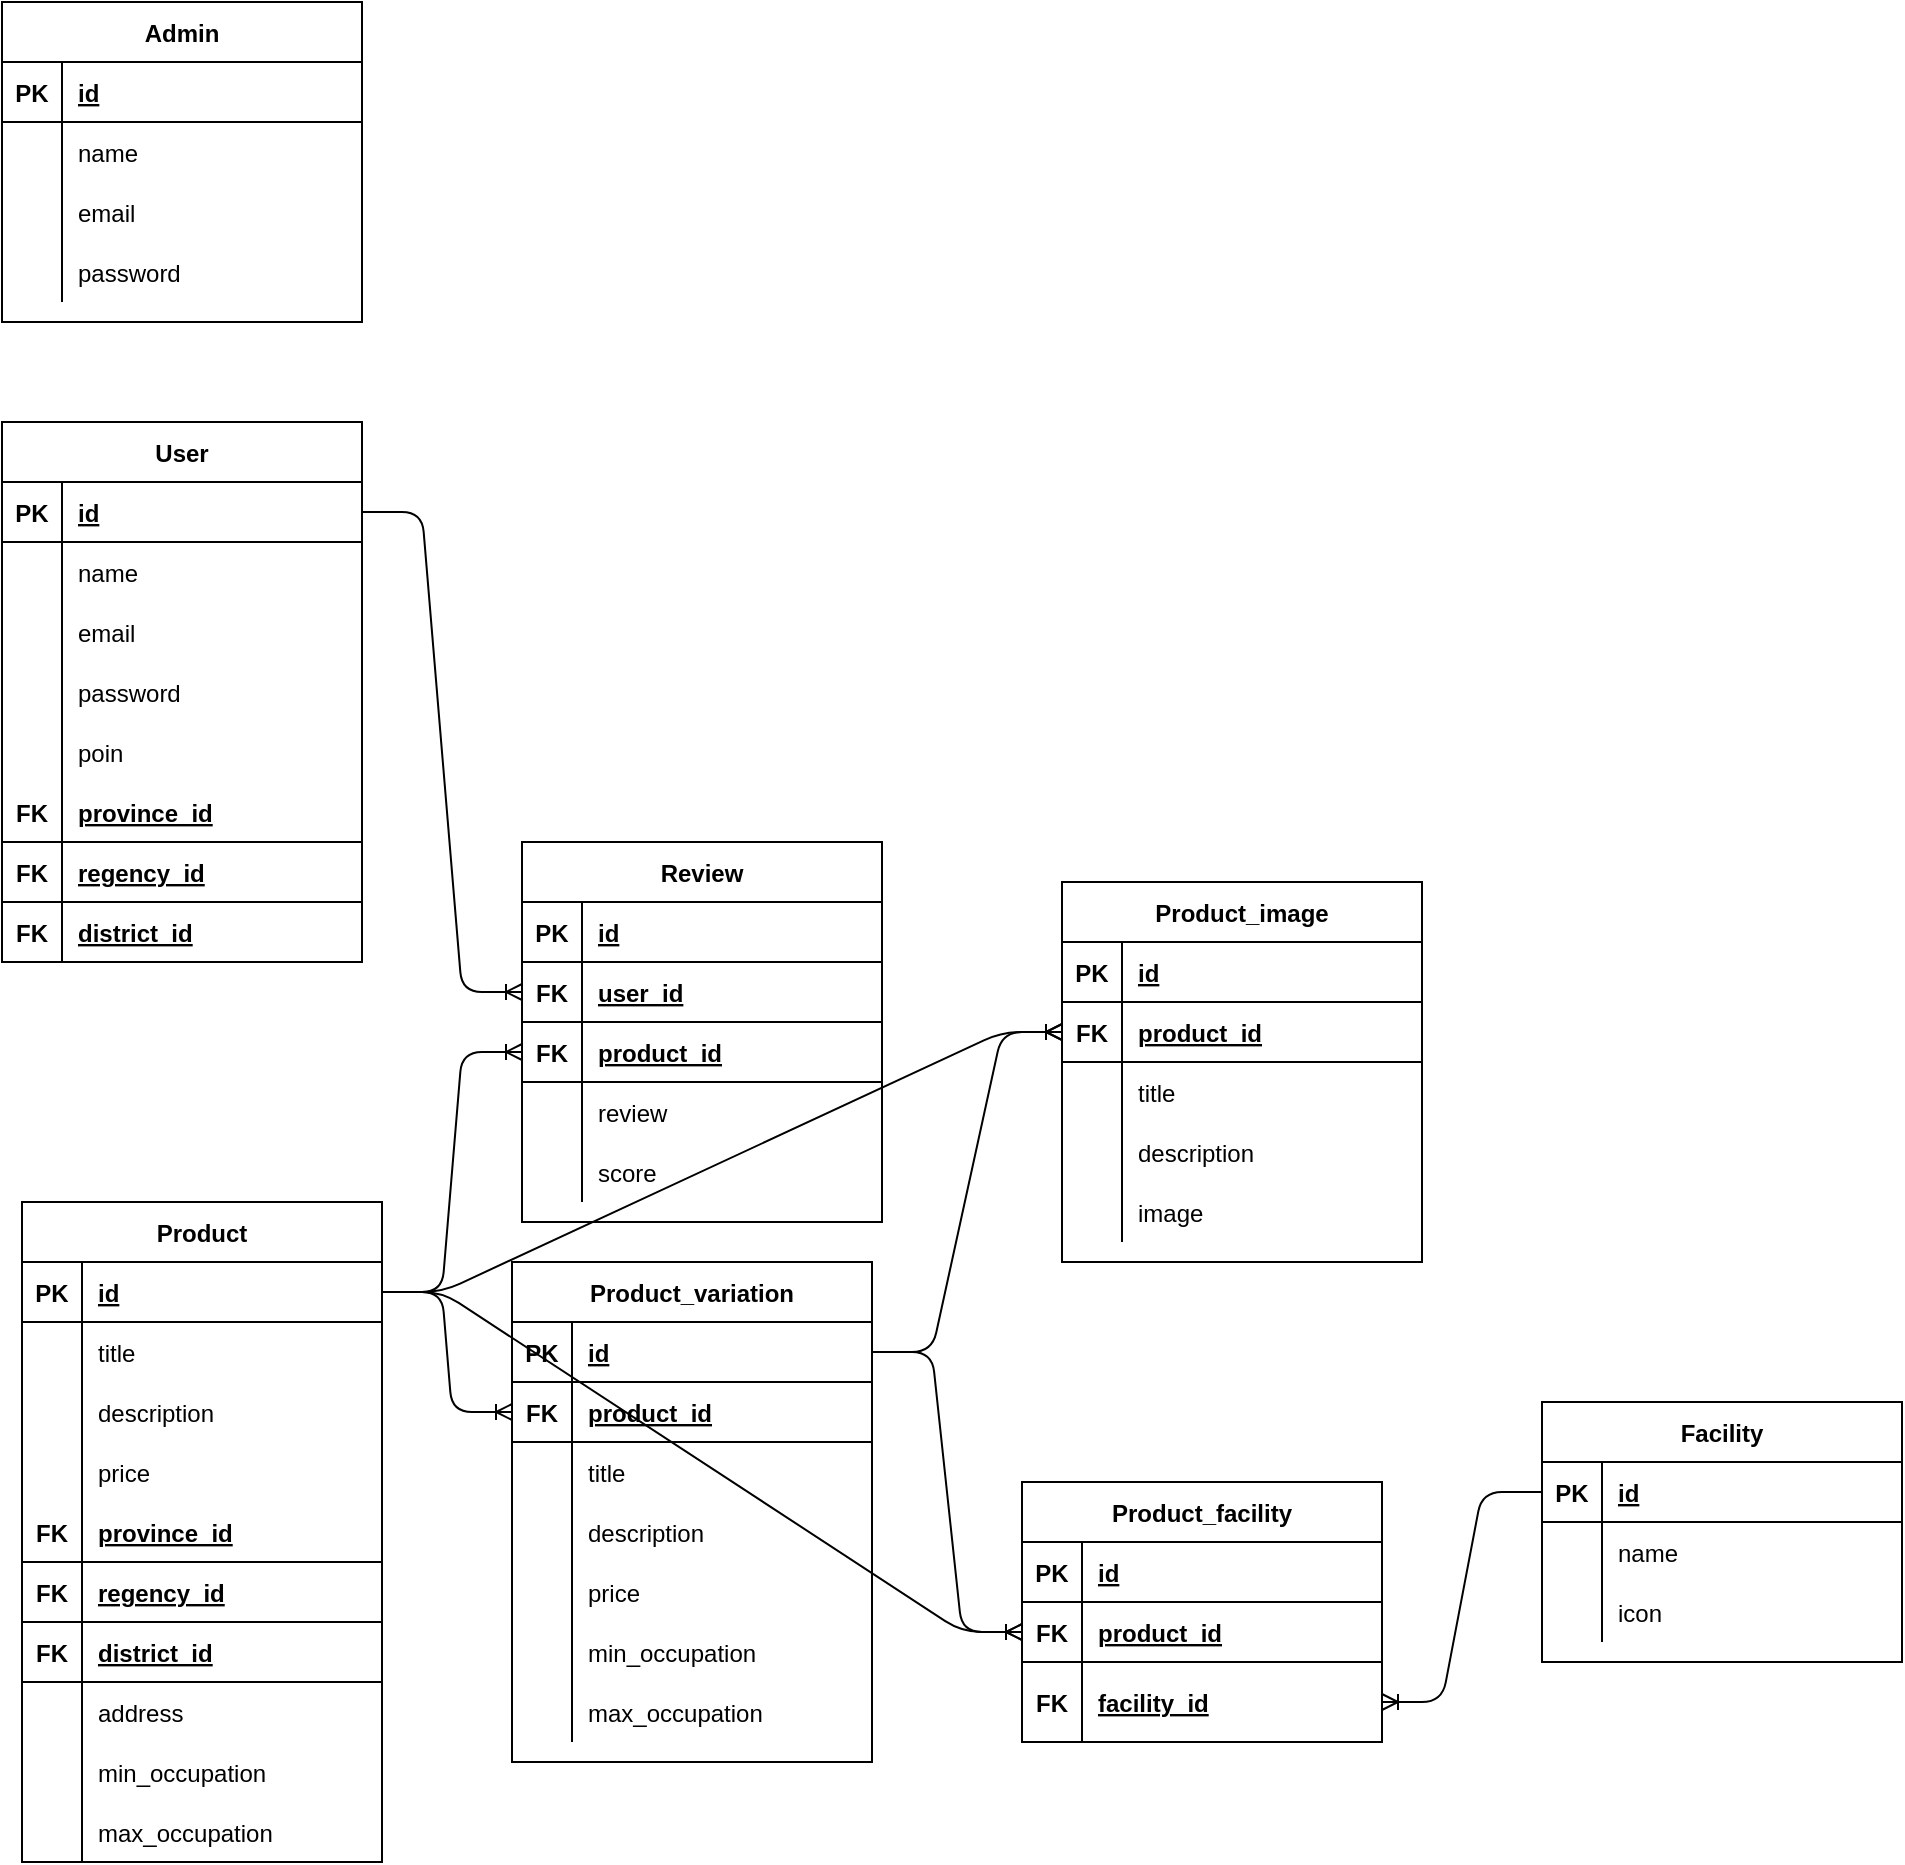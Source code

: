 <mxfile version="14.6.13" type="device"><diagram id="OCY1mcJ9CVgeOHty4g8x" name="Page-1"><mxGraphModel dx="599" dy="355" grid="1" gridSize="10" guides="1" tooltips="1" connect="1" arrows="1" fold="1" page="1" pageScale="1" pageWidth="850" pageHeight="1100" math="0" shadow="0"><root><mxCell id="0"/><mxCell id="1" parent="0"/><mxCell id="phzcmp7fq849Xf4aPCRq-1" value="User" style="shape=table;startSize=30;container=1;collapsible=1;childLayout=tableLayout;fixedRows=1;rowLines=0;fontStyle=1;align=center;resizeLast=1;" vertex="1" parent="1"><mxGeometry x="80" y="250" width="180" height="270" as="geometry"/></mxCell><mxCell id="phzcmp7fq849Xf4aPCRq-2" value="" style="shape=partialRectangle;collapsible=0;dropTarget=0;pointerEvents=0;fillColor=none;top=0;left=0;bottom=1;right=0;points=[[0,0.5],[1,0.5]];portConstraint=eastwest;" vertex="1" parent="phzcmp7fq849Xf4aPCRq-1"><mxGeometry y="30" width="180" height="30" as="geometry"/></mxCell><mxCell id="phzcmp7fq849Xf4aPCRq-3" value="PK" style="shape=partialRectangle;connectable=0;fillColor=none;top=0;left=0;bottom=0;right=0;fontStyle=1;overflow=hidden;" vertex="1" parent="phzcmp7fq849Xf4aPCRq-2"><mxGeometry width="30" height="30" as="geometry"/></mxCell><mxCell id="phzcmp7fq849Xf4aPCRq-4" value="id" style="shape=partialRectangle;connectable=0;fillColor=none;top=0;left=0;bottom=0;right=0;align=left;spacingLeft=6;fontStyle=5;overflow=hidden;" vertex="1" parent="phzcmp7fq849Xf4aPCRq-2"><mxGeometry x="30" width="150" height="30" as="geometry"/></mxCell><mxCell id="phzcmp7fq849Xf4aPCRq-5" value="" style="shape=partialRectangle;collapsible=0;dropTarget=0;pointerEvents=0;fillColor=none;top=0;left=0;bottom=0;right=0;points=[[0,0.5],[1,0.5]];portConstraint=eastwest;" vertex="1" parent="phzcmp7fq849Xf4aPCRq-1"><mxGeometry y="60" width="180" height="30" as="geometry"/></mxCell><mxCell id="phzcmp7fq849Xf4aPCRq-6" value="" style="shape=partialRectangle;connectable=0;fillColor=none;top=0;left=0;bottom=0;right=0;editable=1;overflow=hidden;" vertex="1" parent="phzcmp7fq849Xf4aPCRq-5"><mxGeometry width="30" height="30" as="geometry"/></mxCell><mxCell id="phzcmp7fq849Xf4aPCRq-7" value="name" style="shape=partialRectangle;connectable=0;fillColor=none;top=0;left=0;bottom=0;right=0;align=left;spacingLeft=6;overflow=hidden;" vertex="1" parent="phzcmp7fq849Xf4aPCRq-5"><mxGeometry x="30" width="150" height="30" as="geometry"/></mxCell><mxCell id="phzcmp7fq849Xf4aPCRq-8" value="" style="shape=partialRectangle;collapsible=0;dropTarget=0;pointerEvents=0;fillColor=none;top=0;left=0;bottom=0;right=0;points=[[0,0.5],[1,0.5]];portConstraint=eastwest;" vertex="1" parent="phzcmp7fq849Xf4aPCRq-1"><mxGeometry y="90" width="180" height="30" as="geometry"/></mxCell><mxCell id="phzcmp7fq849Xf4aPCRq-9" value="" style="shape=partialRectangle;connectable=0;fillColor=none;top=0;left=0;bottom=0;right=0;editable=1;overflow=hidden;" vertex="1" parent="phzcmp7fq849Xf4aPCRq-8"><mxGeometry width="30" height="30" as="geometry"/></mxCell><mxCell id="phzcmp7fq849Xf4aPCRq-10" value="email" style="shape=partialRectangle;connectable=0;fillColor=none;top=0;left=0;bottom=0;right=0;align=left;spacingLeft=6;overflow=hidden;" vertex="1" parent="phzcmp7fq849Xf4aPCRq-8"><mxGeometry x="30" width="150" height="30" as="geometry"/></mxCell><mxCell id="phzcmp7fq849Xf4aPCRq-11" value="" style="shape=partialRectangle;collapsible=0;dropTarget=0;pointerEvents=0;fillColor=none;top=0;left=0;bottom=0;right=0;points=[[0,0.5],[1,0.5]];portConstraint=eastwest;" vertex="1" parent="phzcmp7fq849Xf4aPCRq-1"><mxGeometry y="120" width="180" height="30" as="geometry"/></mxCell><mxCell id="phzcmp7fq849Xf4aPCRq-12" value="" style="shape=partialRectangle;connectable=0;fillColor=none;top=0;left=0;bottom=0;right=0;editable=1;overflow=hidden;" vertex="1" parent="phzcmp7fq849Xf4aPCRq-11"><mxGeometry width="30" height="30" as="geometry"/></mxCell><mxCell id="phzcmp7fq849Xf4aPCRq-13" value="password" style="shape=partialRectangle;connectable=0;fillColor=none;top=0;left=0;bottom=0;right=0;align=left;spacingLeft=6;overflow=hidden;" vertex="1" parent="phzcmp7fq849Xf4aPCRq-11"><mxGeometry x="30" width="150" height="30" as="geometry"/></mxCell><mxCell id="phzcmp7fq849Xf4aPCRq-14" value="" style="shape=partialRectangle;collapsible=0;dropTarget=0;pointerEvents=0;fillColor=none;top=0;left=0;bottom=0;right=0;points=[[0,0.5],[1,0.5]];portConstraint=eastwest;" vertex="1" parent="phzcmp7fq849Xf4aPCRq-1"><mxGeometry y="150" width="180" height="30" as="geometry"/></mxCell><mxCell id="phzcmp7fq849Xf4aPCRq-15" value="" style="shape=partialRectangle;connectable=0;fillColor=none;top=0;left=0;bottom=0;right=0;editable=1;overflow=hidden;" vertex="1" parent="phzcmp7fq849Xf4aPCRq-14"><mxGeometry width="30" height="30" as="geometry"/></mxCell><mxCell id="phzcmp7fq849Xf4aPCRq-16" value="poin" style="shape=partialRectangle;connectable=0;fillColor=none;top=0;left=0;bottom=0;right=0;align=left;spacingLeft=6;overflow=hidden;" vertex="1" parent="phzcmp7fq849Xf4aPCRq-14"><mxGeometry x="30" width="150" height="30" as="geometry"/></mxCell><mxCell id="phzcmp7fq849Xf4aPCRq-164" value="" style="shape=partialRectangle;collapsible=0;dropTarget=0;pointerEvents=0;fillColor=none;top=0;left=0;bottom=1;right=0;points=[[0,0.5],[1,0.5]];portConstraint=eastwest;perimeterSpacing=0;" vertex="1" parent="phzcmp7fq849Xf4aPCRq-1"><mxGeometry y="180" width="180" height="30" as="geometry"/></mxCell><mxCell id="phzcmp7fq849Xf4aPCRq-165" value="FK" style="shape=partialRectangle;connectable=0;fillColor=none;top=0;left=0;bottom=0;right=0;fontStyle=1;overflow=hidden;" vertex="1" parent="phzcmp7fq849Xf4aPCRq-164"><mxGeometry width="30" height="30" as="geometry"/></mxCell><mxCell id="phzcmp7fq849Xf4aPCRq-166" value="province_id" style="shape=partialRectangle;connectable=0;fillColor=none;top=0;left=0;bottom=0;right=0;align=left;spacingLeft=6;fontStyle=5;overflow=hidden;" vertex="1" parent="phzcmp7fq849Xf4aPCRq-164"><mxGeometry x="30" width="150" height="30" as="geometry"/></mxCell><mxCell id="phzcmp7fq849Xf4aPCRq-167" value="" style="shape=partialRectangle;collapsible=0;dropTarget=0;pointerEvents=0;fillColor=none;top=0;left=0;bottom=1;right=0;points=[[0,0.5],[1,0.5]];portConstraint=eastwest;" vertex="1" parent="phzcmp7fq849Xf4aPCRq-1"><mxGeometry y="210" width="180" height="30" as="geometry"/></mxCell><mxCell id="phzcmp7fq849Xf4aPCRq-168" value="FK" style="shape=partialRectangle;connectable=0;fillColor=none;top=0;left=0;bottom=0;right=0;fontStyle=1;overflow=hidden;" vertex="1" parent="phzcmp7fq849Xf4aPCRq-167"><mxGeometry width="30" height="30" as="geometry"/></mxCell><mxCell id="phzcmp7fq849Xf4aPCRq-169" value="regency_id" style="shape=partialRectangle;connectable=0;fillColor=none;top=0;left=0;bottom=0;right=0;align=left;spacingLeft=6;fontStyle=5;overflow=hidden;" vertex="1" parent="phzcmp7fq849Xf4aPCRq-167"><mxGeometry x="30" width="150" height="30" as="geometry"/></mxCell><mxCell id="phzcmp7fq849Xf4aPCRq-170" value="" style="shape=partialRectangle;collapsible=0;dropTarget=0;pointerEvents=0;fillColor=none;top=0;left=0;bottom=1;right=0;points=[[0,0.5],[1,0.5]];portConstraint=eastwest;" vertex="1" parent="phzcmp7fq849Xf4aPCRq-1"><mxGeometry y="240" width="180" height="30" as="geometry"/></mxCell><mxCell id="phzcmp7fq849Xf4aPCRq-171" value="FK" style="shape=partialRectangle;connectable=0;fillColor=none;top=0;left=0;bottom=0;right=0;fontStyle=1;overflow=hidden;" vertex="1" parent="phzcmp7fq849Xf4aPCRq-170"><mxGeometry width="30" height="30" as="geometry"/></mxCell><mxCell id="phzcmp7fq849Xf4aPCRq-172" value="district_id" style="shape=partialRectangle;connectable=0;fillColor=none;top=0;left=0;bottom=0;right=0;align=left;spacingLeft=6;fontStyle=5;overflow=hidden;" vertex="1" parent="phzcmp7fq849Xf4aPCRq-170"><mxGeometry x="30" width="150" height="30" as="geometry"/></mxCell><mxCell id="phzcmp7fq849Xf4aPCRq-17" value="Admin" style="shape=table;startSize=30;container=1;collapsible=1;childLayout=tableLayout;fixedRows=1;rowLines=0;fontStyle=1;align=center;resizeLast=1;" vertex="1" parent="1"><mxGeometry x="80" y="40" width="180" height="160" as="geometry"/></mxCell><mxCell id="phzcmp7fq849Xf4aPCRq-18" value="" style="shape=partialRectangle;collapsible=0;dropTarget=0;pointerEvents=0;fillColor=none;top=0;left=0;bottom=1;right=0;points=[[0,0.5],[1,0.5]];portConstraint=eastwest;" vertex="1" parent="phzcmp7fq849Xf4aPCRq-17"><mxGeometry y="30" width="180" height="30" as="geometry"/></mxCell><mxCell id="phzcmp7fq849Xf4aPCRq-19" value="PK" style="shape=partialRectangle;connectable=0;fillColor=none;top=0;left=0;bottom=0;right=0;fontStyle=1;overflow=hidden;" vertex="1" parent="phzcmp7fq849Xf4aPCRq-18"><mxGeometry width="30" height="30" as="geometry"/></mxCell><mxCell id="phzcmp7fq849Xf4aPCRq-20" value="id" style="shape=partialRectangle;connectable=0;fillColor=none;top=0;left=0;bottom=0;right=0;align=left;spacingLeft=6;fontStyle=5;overflow=hidden;" vertex="1" parent="phzcmp7fq849Xf4aPCRq-18"><mxGeometry x="30" width="150" height="30" as="geometry"/></mxCell><mxCell id="phzcmp7fq849Xf4aPCRq-21" value="" style="shape=partialRectangle;collapsible=0;dropTarget=0;pointerEvents=0;fillColor=none;top=0;left=0;bottom=0;right=0;points=[[0,0.5],[1,0.5]];portConstraint=eastwest;" vertex="1" parent="phzcmp7fq849Xf4aPCRq-17"><mxGeometry y="60" width="180" height="30" as="geometry"/></mxCell><mxCell id="phzcmp7fq849Xf4aPCRq-22" value="" style="shape=partialRectangle;connectable=0;fillColor=none;top=0;left=0;bottom=0;right=0;editable=1;overflow=hidden;" vertex="1" parent="phzcmp7fq849Xf4aPCRq-21"><mxGeometry width="30" height="30" as="geometry"/></mxCell><mxCell id="phzcmp7fq849Xf4aPCRq-23" value="name" style="shape=partialRectangle;connectable=0;fillColor=none;top=0;left=0;bottom=0;right=0;align=left;spacingLeft=6;overflow=hidden;" vertex="1" parent="phzcmp7fq849Xf4aPCRq-21"><mxGeometry x="30" width="150" height="30" as="geometry"/></mxCell><mxCell id="phzcmp7fq849Xf4aPCRq-24" value="" style="shape=partialRectangle;collapsible=0;dropTarget=0;pointerEvents=0;fillColor=none;top=0;left=0;bottom=0;right=0;points=[[0,0.5],[1,0.5]];portConstraint=eastwest;" vertex="1" parent="phzcmp7fq849Xf4aPCRq-17"><mxGeometry y="90" width="180" height="30" as="geometry"/></mxCell><mxCell id="phzcmp7fq849Xf4aPCRq-25" value="" style="shape=partialRectangle;connectable=0;fillColor=none;top=0;left=0;bottom=0;right=0;editable=1;overflow=hidden;" vertex="1" parent="phzcmp7fq849Xf4aPCRq-24"><mxGeometry width="30" height="30" as="geometry"/></mxCell><mxCell id="phzcmp7fq849Xf4aPCRq-26" value="email" style="shape=partialRectangle;connectable=0;fillColor=none;top=0;left=0;bottom=0;right=0;align=left;spacingLeft=6;overflow=hidden;" vertex="1" parent="phzcmp7fq849Xf4aPCRq-24"><mxGeometry x="30" width="150" height="30" as="geometry"/></mxCell><mxCell id="phzcmp7fq849Xf4aPCRq-27" value="" style="shape=partialRectangle;collapsible=0;dropTarget=0;pointerEvents=0;fillColor=none;top=0;left=0;bottom=0;right=0;points=[[0,0.5],[1,0.5]];portConstraint=eastwest;" vertex="1" parent="phzcmp7fq849Xf4aPCRq-17"><mxGeometry y="120" width="180" height="30" as="geometry"/></mxCell><mxCell id="phzcmp7fq849Xf4aPCRq-28" value="" style="shape=partialRectangle;connectable=0;fillColor=none;top=0;left=0;bottom=0;right=0;editable=1;overflow=hidden;" vertex="1" parent="phzcmp7fq849Xf4aPCRq-27"><mxGeometry width="30" height="30" as="geometry"/></mxCell><mxCell id="phzcmp7fq849Xf4aPCRq-29" value="password" style="shape=partialRectangle;connectable=0;fillColor=none;top=0;left=0;bottom=0;right=0;align=left;spacingLeft=6;overflow=hidden;" vertex="1" parent="phzcmp7fq849Xf4aPCRq-27"><mxGeometry x="30" width="150" height="30" as="geometry"/></mxCell><mxCell id="phzcmp7fq849Xf4aPCRq-33" value="Product" style="shape=table;startSize=30;container=1;collapsible=1;childLayout=tableLayout;fixedRows=1;rowLines=0;fontStyle=1;align=center;resizeLast=1;" vertex="1" parent="1"><mxGeometry x="90" y="640" width="180" height="330" as="geometry"/></mxCell><mxCell id="phzcmp7fq849Xf4aPCRq-34" value="" style="shape=partialRectangle;collapsible=0;dropTarget=0;pointerEvents=0;fillColor=none;top=0;left=0;bottom=1;right=0;points=[[0,0.5],[1,0.5]];portConstraint=eastwest;" vertex="1" parent="phzcmp7fq849Xf4aPCRq-33"><mxGeometry y="30" width="180" height="30" as="geometry"/></mxCell><mxCell id="phzcmp7fq849Xf4aPCRq-35" value="PK" style="shape=partialRectangle;connectable=0;fillColor=none;top=0;left=0;bottom=0;right=0;fontStyle=1;overflow=hidden;" vertex="1" parent="phzcmp7fq849Xf4aPCRq-34"><mxGeometry width="30" height="30" as="geometry"/></mxCell><mxCell id="phzcmp7fq849Xf4aPCRq-36" value="id" style="shape=partialRectangle;connectable=0;fillColor=none;top=0;left=0;bottom=0;right=0;align=left;spacingLeft=6;fontStyle=5;overflow=hidden;" vertex="1" parent="phzcmp7fq849Xf4aPCRq-34"><mxGeometry x="30" width="150" height="30" as="geometry"/></mxCell><mxCell id="phzcmp7fq849Xf4aPCRq-37" value="" style="shape=partialRectangle;collapsible=0;dropTarget=0;pointerEvents=0;fillColor=none;top=0;left=0;bottom=0;right=0;points=[[0,0.5],[1,0.5]];portConstraint=eastwest;" vertex="1" parent="phzcmp7fq849Xf4aPCRq-33"><mxGeometry y="60" width="180" height="30" as="geometry"/></mxCell><mxCell id="phzcmp7fq849Xf4aPCRq-38" value="" style="shape=partialRectangle;connectable=0;fillColor=none;top=0;left=0;bottom=0;right=0;editable=1;overflow=hidden;" vertex="1" parent="phzcmp7fq849Xf4aPCRq-37"><mxGeometry width="30" height="30" as="geometry"/></mxCell><mxCell id="phzcmp7fq849Xf4aPCRq-39" value="title" style="shape=partialRectangle;connectable=0;fillColor=none;top=0;left=0;bottom=0;right=0;align=left;spacingLeft=6;overflow=hidden;" vertex="1" parent="phzcmp7fq849Xf4aPCRq-37"><mxGeometry x="30" width="150" height="30" as="geometry"/></mxCell><mxCell id="phzcmp7fq849Xf4aPCRq-40" value="" style="shape=partialRectangle;collapsible=0;dropTarget=0;pointerEvents=0;fillColor=none;top=0;left=0;bottom=0;right=0;points=[[0,0.5],[1,0.5]];portConstraint=eastwest;" vertex="1" parent="phzcmp7fq849Xf4aPCRq-33"><mxGeometry y="90" width="180" height="30" as="geometry"/></mxCell><mxCell id="phzcmp7fq849Xf4aPCRq-41" value="" style="shape=partialRectangle;connectable=0;fillColor=none;top=0;left=0;bottom=0;right=0;editable=1;overflow=hidden;" vertex="1" parent="phzcmp7fq849Xf4aPCRq-40"><mxGeometry width="30" height="30" as="geometry"/></mxCell><mxCell id="phzcmp7fq849Xf4aPCRq-42" value="description" style="shape=partialRectangle;connectable=0;fillColor=none;top=0;left=0;bottom=0;right=0;align=left;spacingLeft=6;overflow=hidden;" vertex="1" parent="phzcmp7fq849Xf4aPCRq-40"><mxGeometry x="30" width="150" height="30" as="geometry"/></mxCell><mxCell id="phzcmp7fq849Xf4aPCRq-43" value="" style="shape=partialRectangle;collapsible=0;dropTarget=0;pointerEvents=0;fillColor=none;top=0;left=0;bottom=0;right=0;points=[[0,0.5],[1,0.5]];portConstraint=eastwest;" vertex="1" parent="phzcmp7fq849Xf4aPCRq-33"><mxGeometry y="120" width="180" height="30" as="geometry"/></mxCell><mxCell id="phzcmp7fq849Xf4aPCRq-44" value="" style="shape=partialRectangle;connectable=0;fillColor=none;top=0;left=0;bottom=0;right=0;editable=1;overflow=hidden;" vertex="1" parent="phzcmp7fq849Xf4aPCRq-43"><mxGeometry width="30" height="30" as="geometry"/></mxCell><mxCell id="phzcmp7fq849Xf4aPCRq-45" value="price" style="shape=partialRectangle;connectable=0;fillColor=none;top=0;left=0;bottom=0;right=0;align=left;spacingLeft=6;overflow=hidden;" vertex="1" parent="phzcmp7fq849Xf4aPCRq-43"><mxGeometry x="30" width="150" height="30" as="geometry"/></mxCell><mxCell id="phzcmp7fq849Xf4aPCRq-173" value="" style="shape=partialRectangle;collapsible=0;dropTarget=0;pointerEvents=0;fillColor=none;top=0;left=0;bottom=1;right=0;points=[[0,0.5],[1,0.5]];portConstraint=eastwest;perimeterSpacing=0;" vertex="1" parent="phzcmp7fq849Xf4aPCRq-33"><mxGeometry y="150" width="180" height="30" as="geometry"/></mxCell><mxCell id="phzcmp7fq849Xf4aPCRq-174" value="FK" style="shape=partialRectangle;connectable=0;fillColor=none;top=0;left=0;bottom=0;right=0;fontStyle=1;overflow=hidden;" vertex="1" parent="phzcmp7fq849Xf4aPCRq-173"><mxGeometry width="30" height="30" as="geometry"/></mxCell><mxCell id="phzcmp7fq849Xf4aPCRq-175" value="province_id" style="shape=partialRectangle;connectable=0;fillColor=none;top=0;left=0;bottom=0;right=0;align=left;spacingLeft=6;fontStyle=5;overflow=hidden;" vertex="1" parent="phzcmp7fq849Xf4aPCRq-173"><mxGeometry x="30" width="150" height="30" as="geometry"/></mxCell><mxCell id="phzcmp7fq849Xf4aPCRq-176" value="" style="shape=partialRectangle;collapsible=0;dropTarget=0;pointerEvents=0;fillColor=none;top=0;left=0;bottom=1;right=0;points=[[0,0.5],[1,0.5]];portConstraint=eastwest;" vertex="1" parent="phzcmp7fq849Xf4aPCRq-33"><mxGeometry y="180" width="180" height="30" as="geometry"/></mxCell><mxCell id="phzcmp7fq849Xf4aPCRq-177" value="FK" style="shape=partialRectangle;connectable=0;fillColor=none;top=0;left=0;bottom=0;right=0;fontStyle=1;overflow=hidden;" vertex="1" parent="phzcmp7fq849Xf4aPCRq-176"><mxGeometry width="30" height="30" as="geometry"/></mxCell><mxCell id="phzcmp7fq849Xf4aPCRq-178" value="regency_id" style="shape=partialRectangle;connectable=0;fillColor=none;top=0;left=0;bottom=0;right=0;align=left;spacingLeft=6;fontStyle=5;overflow=hidden;" vertex="1" parent="phzcmp7fq849Xf4aPCRq-176"><mxGeometry x="30" width="150" height="30" as="geometry"/></mxCell><mxCell id="phzcmp7fq849Xf4aPCRq-179" value="" style="shape=partialRectangle;collapsible=0;dropTarget=0;pointerEvents=0;fillColor=none;top=0;left=0;bottom=1;right=0;points=[[0,0.5],[1,0.5]];portConstraint=eastwest;" vertex="1" parent="phzcmp7fq849Xf4aPCRq-33"><mxGeometry y="210" width="180" height="30" as="geometry"/></mxCell><mxCell id="phzcmp7fq849Xf4aPCRq-180" value="FK" style="shape=partialRectangle;connectable=0;fillColor=none;top=0;left=0;bottom=0;right=0;fontStyle=1;overflow=hidden;" vertex="1" parent="phzcmp7fq849Xf4aPCRq-179"><mxGeometry width="30" height="30" as="geometry"/></mxCell><mxCell id="phzcmp7fq849Xf4aPCRq-181" value="district_id" style="shape=partialRectangle;connectable=0;fillColor=none;top=0;left=0;bottom=0;right=0;align=left;spacingLeft=6;fontStyle=5;overflow=hidden;" vertex="1" parent="phzcmp7fq849Xf4aPCRq-179"><mxGeometry x="30" width="150" height="30" as="geometry"/></mxCell><mxCell id="phzcmp7fq849Xf4aPCRq-182" value="" style="shape=partialRectangle;collapsible=0;dropTarget=0;pointerEvents=0;fillColor=none;top=0;left=0;bottom=0;right=0;points=[[0,0.5],[1,0.5]];portConstraint=eastwest;" vertex="1" parent="phzcmp7fq849Xf4aPCRq-33"><mxGeometry y="240" width="180" height="30" as="geometry"/></mxCell><mxCell id="phzcmp7fq849Xf4aPCRq-183" value="" style="shape=partialRectangle;connectable=0;fillColor=none;top=0;left=0;bottom=0;right=0;editable=1;overflow=hidden;" vertex="1" parent="phzcmp7fq849Xf4aPCRq-182"><mxGeometry width="30" height="30" as="geometry"/></mxCell><mxCell id="phzcmp7fq849Xf4aPCRq-184" value="address" style="shape=partialRectangle;connectable=0;fillColor=none;top=0;left=0;bottom=0;right=0;align=left;spacingLeft=6;overflow=hidden;" vertex="1" parent="phzcmp7fq849Xf4aPCRq-182"><mxGeometry x="30" width="150" height="30" as="geometry"/></mxCell><mxCell id="phzcmp7fq849Xf4aPCRq-185" value="" style="shape=partialRectangle;collapsible=0;dropTarget=0;pointerEvents=0;fillColor=none;top=0;left=0;bottom=0;right=0;points=[[0,0.5],[1,0.5]];portConstraint=eastwest;" vertex="1" parent="phzcmp7fq849Xf4aPCRq-33"><mxGeometry y="270" width="180" height="30" as="geometry"/></mxCell><mxCell id="phzcmp7fq849Xf4aPCRq-186" value="" style="shape=partialRectangle;connectable=0;fillColor=none;top=0;left=0;bottom=0;right=0;editable=1;overflow=hidden;" vertex="1" parent="phzcmp7fq849Xf4aPCRq-185"><mxGeometry width="30" height="30" as="geometry"/></mxCell><mxCell id="phzcmp7fq849Xf4aPCRq-187" value="min_occupation" style="shape=partialRectangle;connectable=0;fillColor=none;top=0;left=0;bottom=0;right=0;align=left;spacingLeft=6;overflow=hidden;" vertex="1" parent="phzcmp7fq849Xf4aPCRq-185"><mxGeometry x="30" width="150" height="30" as="geometry"/></mxCell><mxCell id="phzcmp7fq849Xf4aPCRq-188" value="" style="shape=partialRectangle;collapsible=0;dropTarget=0;pointerEvents=0;fillColor=none;top=0;left=0;bottom=0;right=0;points=[[0,0.5],[1,0.5]];portConstraint=eastwest;" vertex="1" parent="phzcmp7fq849Xf4aPCRq-33"><mxGeometry y="300" width="180" height="30" as="geometry"/></mxCell><mxCell id="phzcmp7fq849Xf4aPCRq-189" value="" style="shape=partialRectangle;connectable=0;fillColor=none;top=0;left=0;bottom=0;right=0;editable=1;overflow=hidden;" vertex="1" parent="phzcmp7fq849Xf4aPCRq-188"><mxGeometry width="30" height="30" as="geometry"/></mxCell><mxCell id="phzcmp7fq849Xf4aPCRq-190" value="max_occupation" style="shape=partialRectangle;connectable=0;fillColor=none;top=0;left=0;bottom=0;right=0;align=left;spacingLeft=6;overflow=hidden;" vertex="1" parent="phzcmp7fq849Xf4aPCRq-188"><mxGeometry x="30" width="150" height="30" as="geometry"/></mxCell><mxCell id="phzcmp7fq849Xf4aPCRq-49" value="Product_facility" style="shape=table;startSize=30;container=1;collapsible=1;childLayout=tableLayout;fixedRows=1;rowLines=0;fontStyle=1;align=center;resizeLast=1;" vertex="1" parent="1"><mxGeometry x="590" y="780" width="180" height="130" as="geometry"/></mxCell><mxCell id="phzcmp7fq849Xf4aPCRq-50" value="" style="shape=partialRectangle;collapsible=0;dropTarget=0;pointerEvents=0;fillColor=none;top=0;left=0;bottom=1;right=0;points=[[0,0.5],[1,0.5]];portConstraint=eastwest;" vertex="1" parent="phzcmp7fq849Xf4aPCRq-49"><mxGeometry y="30" width="180" height="30" as="geometry"/></mxCell><mxCell id="phzcmp7fq849Xf4aPCRq-51" value="PK" style="shape=partialRectangle;connectable=0;fillColor=none;top=0;left=0;bottom=0;right=0;fontStyle=1;overflow=hidden;" vertex="1" parent="phzcmp7fq849Xf4aPCRq-50"><mxGeometry width="30" height="30" as="geometry"/></mxCell><mxCell id="phzcmp7fq849Xf4aPCRq-52" value="id" style="shape=partialRectangle;connectable=0;fillColor=none;top=0;left=0;bottom=0;right=0;align=left;spacingLeft=6;fontStyle=5;overflow=hidden;" vertex="1" parent="phzcmp7fq849Xf4aPCRq-50"><mxGeometry x="30" width="150" height="30" as="geometry"/></mxCell><mxCell id="phzcmp7fq849Xf4aPCRq-65" value="" style="shape=partialRectangle;collapsible=0;dropTarget=0;pointerEvents=0;fillColor=none;top=0;left=0;bottom=1;right=0;points=[[0,0.5],[1,0.5]];portConstraint=eastwest;" vertex="1" parent="phzcmp7fq849Xf4aPCRq-49"><mxGeometry y="60" width="180" height="30" as="geometry"/></mxCell><mxCell id="phzcmp7fq849Xf4aPCRq-66" value="FK" style="shape=partialRectangle;connectable=0;fillColor=none;top=0;left=0;bottom=0;right=0;fontStyle=1;overflow=hidden;" vertex="1" parent="phzcmp7fq849Xf4aPCRq-65"><mxGeometry width="30" height="30" as="geometry"/></mxCell><mxCell id="phzcmp7fq849Xf4aPCRq-67" value="product_id" style="shape=partialRectangle;connectable=0;fillColor=none;top=0;left=0;bottom=0;right=0;align=left;spacingLeft=6;fontStyle=5;overflow=hidden;" vertex="1" parent="phzcmp7fq849Xf4aPCRq-65"><mxGeometry x="30" width="150" height="30" as="geometry"/></mxCell><mxCell id="phzcmp7fq849Xf4aPCRq-68" value="" style="shape=partialRectangle;collapsible=0;dropTarget=0;pointerEvents=0;fillColor=none;top=0;left=0;bottom=1;right=0;points=[[0,0.5],[1,0.5]];portConstraint=eastwest;" vertex="1" parent="phzcmp7fq849Xf4aPCRq-49"><mxGeometry y="90" width="180" height="40" as="geometry"/></mxCell><mxCell id="phzcmp7fq849Xf4aPCRq-69" value="FK" style="shape=partialRectangle;connectable=0;fillColor=none;top=0;left=0;bottom=0;right=0;fontStyle=1;overflow=hidden;" vertex="1" parent="phzcmp7fq849Xf4aPCRq-68"><mxGeometry width="30" height="40" as="geometry"/></mxCell><mxCell id="phzcmp7fq849Xf4aPCRq-70" value="facility_id" style="shape=partialRectangle;connectable=0;fillColor=none;top=0;left=0;bottom=0;right=0;align=left;spacingLeft=6;fontStyle=5;overflow=hidden;" vertex="1" parent="phzcmp7fq849Xf4aPCRq-68"><mxGeometry x="30" width="150" height="40" as="geometry"/></mxCell><mxCell id="phzcmp7fq849Xf4aPCRq-81" value="Facility" style="shape=table;startSize=30;container=1;collapsible=1;childLayout=tableLayout;fixedRows=1;rowLines=0;fontStyle=1;align=center;resizeLast=1;" vertex="1" parent="1"><mxGeometry x="850" y="740" width="180" height="130" as="geometry"/></mxCell><mxCell id="phzcmp7fq849Xf4aPCRq-82" value="" style="shape=partialRectangle;collapsible=0;dropTarget=0;pointerEvents=0;fillColor=none;top=0;left=0;bottom=1;right=0;points=[[0,0.5],[1,0.5]];portConstraint=eastwest;" vertex="1" parent="phzcmp7fq849Xf4aPCRq-81"><mxGeometry y="30" width="180" height="30" as="geometry"/></mxCell><mxCell id="phzcmp7fq849Xf4aPCRq-83" value="PK" style="shape=partialRectangle;connectable=0;fillColor=none;top=0;left=0;bottom=0;right=0;fontStyle=1;overflow=hidden;" vertex="1" parent="phzcmp7fq849Xf4aPCRq-82"><mxGeometry width="30" height="30" as="geometry"/></mxCell><mxCell id="phzcmp7fq849Xf4aPCRq-84" value="id" style="shape=partialRectangle;connectable=0;fillColor=none;top=0;left=0;bottom=0;right=0;align=left;spacingLeft=6;fontStyle=5;overflow=hidden;" vertex="1" parent="phzcmp7fq849Xf4aPCRq-82"><mxGeometry x="30" width="150" height="30" as="geometry"/></mxCell><mxCell id="phzcmp7fq849Xf4aPCRq-85" value="" style="shape=partialRectangle;collapsible=0;dropTarget=0;pointerEvents=0;fillColor=none;top=0;left=0;bottom=0;right=0;points=[[0,0.5],[1,0.5]];portConstraint=eastwest;" vertex="1" parent="phzcmp7fq849Xf4aPCRq-81"><mxGeometry y="60" width="180" height="30" as="geometry"/></mxCell><mxCell id="phzcmp7fq849Xf4aPCRq-86" value="" style="shape=partialRectangle;connectable=0;fillColor=none;top=0;left=0;bottom=0;right=0;editable=1;overflow=hidden;" vertex="1" parent="phzcmp7fq849Xf4aPCRq-85"><mxGeometry width="30" height="30" as="geometry"/></mxCell><mxCell id="phzcmp7fq849Xf4aPCRq-87" value="name" style="shape=partialRectangle;connectable=0;fillColor=none;top=0;left=0;bottom=0;right=0;align=left;spacingLeft=6;overflow=hidden;" vertex="1" parent="phzcmp7fq849Xf4aPCRq-85"><mxGeometry x="30" width="150" height="30" as="geometry"/></mxCell><mxCell id="phzcmp7fq849Xf4aPCRq-88" value="" style="shape=partialRectangle;collapsible=0;dropTarget=0;pointerEvents=0;fillColor=none;top=0;left=0;bottom=0;right=0;points=[[0,0.5],[1,0.5]];portConstraint=eastwest;" vertex="1" parent="phzcmp7fq849Xf4aPCRq-81"><mxGeometry y="90" width="180" height="30" as="geometry"/></mxCell><mxCell id="phzcmp7fq849Xf4aPCRq-89" value="" style="shape=partialRectangle;connectable=0;fillColor=none;top=0;left=0;bottom=0;right=0;editable=1;overflow=hidden;" vertex="1" parent="phzcmp7fq849Xf4aPCRq-88"><mxGeometry width="30" height="30" as="geometry"/></mxCell><mxCell id="phzcmp7fq849Xf4aPCRq-90" value="icon" style="shape=partialRectangle;connectable=0;fillColor=none;top=0;left=0;bottom=0;right=0;align=left;spacingLeft=6;overflow=hidden;" vertex="1" parent="phzcmp7fq849Xf4aPCRq-88"><mxGeometry x="30" width="150" height="30" as="geometry"/></mxCell><mxCell id="phzcmp7fq849Xf4aPCRq-98" style="edgeStyle=entityRelationEdgeStyle;orthogonalLoop=1;jettySize=auto;html=1;exitX=1;exitY=0.5;exitDx=0;exitDy=0;entryX=0;entryY=0.5;entryDx=0;entryDy=0;fontSize=12;endArrow=ERoneToMany;" edge="1" parent="1" source="phzcmp7fq849Xf4aPCRq-34" target="phzcmp7fq849Xf4aPCRq-65"><mxGeometry relative="1" as="geometry"/></mxCell><mxCell id="phzcmp7fq849Xf4aPCRq-99" style="edgeStyle=entityRelationEdgeStyle;orthogonalLoop=1;jettySize=auto;html=1;exitX=0;exitY=0.5;exitDx=0;exitDy=0;entryX=1;entryY=0.5;entryDx=0;entryDy=0;fontSize=12;endArrow=ERoneToMany;" edge="1" parent="1" source="phzcmp7fq849Xf4aPCRq-82" target="phzcmp7fq849Xf4aPCRq-68"><mxGeometry relative="1" as="geometry"/></mxCell><mxCell id="phzcmp7fq849Xf4aPCRq-100" value="Product_image" style="shape=table;startSize=30;container=1;collapsible=1;childLayout=tableLayout;fixedRows=1;rowLines=0;fontStyle=1;align=center;resizeLast=1;" vertex="1" parent="1"><mxGeometry x="610" y="480" width="180" height="190" as="geometry"/></mxCell><mxCell id="phzcmp7fq849Xf4aPCRq-101" value="" style="shape=partialRectangle;collapsible=0;dropTarget=0;pointerEvents=0;fillColor=none;top=0;left=0;bottom=1;right=0;points=[[0,0.5],[1,0.5]];portConstraint=eastwest;" vertex="1" parent="phzcmp7fq849Xf4aPCRq-100"><mxGeometry y="30" width="180" height="30" as="geometry"/></mxCell><mxCell id="phzcmp7fq849Xf4aPCRq-102" value="PK" style="shape=partialRectangle;connectable=0;fillColor=none;top=0;left=0;bottom=0;right=0;fontStyle=1;overflow=hidden;" vertex="1" parent="phzcmp7fq849Xf4aPCRq-101"><mxGeometry width="30" height="30" as="geometry"/></mxCell><mxCell id="phzcmp7fq849Xf4aPCRq-103" value="id" style="shape=partialRectangle;connectable=0;fillColor=none;top=0;left=0;bottom=0;right=0;align=left;spacingLeft=6;fontStyle=5;overflow=hidden;" vertex="1" parent="phzcmp7fq849Xf4aPCRq-101"><mxGeometry x="30" width="150" height="30" as="geometry"/></mxCell><mxCell id="phzcmp7fq849Xf4aPCRq-116" value="" style="shape=partialRectangle;collapsible=0;dropTarget=0;pointerEvents=0;fillColor=none;top=0;left=0;bottom=1;right=0;points=[[0,0.5],[1,0.5]];portConstraint=eastwest;" vertex="1" parent="phzcmp7fq849Xf4aPCRq-100"><mxGeometry y="60" width="180" height="30" as="geometry"/></mxCell><mxCell id="phzcmp7fq849Xf4aPCRq-117" value="FK" style="shape=partialRectangle;connectable=0;fillColor=none;top=0;left=0;bottom=0;right=0;fontStyle=1;overflow=hidden;" vertex="1" parent="phzcmp7fq849Xf4aPCRq-116"><mxGeometry width="30" height="30" as="geometry"/></mxCell><mxCell id="phzcmp7fq849Xf4aPCRq-118" value="product_id" style="shape=partialRectangle;connectable=0;fillColor=none;top=0;left=0;bottom=0;right=0;align=left;spacingLeft=6;fontStyle=5;overflow=hidden;" vertex="1" parent="phzcmp7fq849Xf4aPCRq-116"><mxGeometry x="30" width="150" height="30" as="geometry"/></mxCell><mxCell id="phzcmp7fq849Xf4aPCRq-104" value="" style="shape=partialRectangle;collapsible=0;dropTarget=0;pointerEvents=0;fillColor=none;top=0;left=0;bottom=0;right=0;points=[[0,0.5],[1,0.5]];portConstraint=eastwest;" vertex="1" parent="phzcmp7fq849Xf4aPCRq-100"><mxGeometry y="90" width="180" height="30" as="geometry"/></mxCell><mxCell id="phzcmp7fq849Xf4aPCRq-105" value="" style="shape=partialRectangle;connectable=0;fillColor=none;top=0;left=0;bottom=0;right=0;editable=1;overflow=hidden;" vertex="1" parent="phzcmp7fq849Xf4aPCRq-104"><mxGeometry width="30" height="30" as="geometry"/></mxCell><mxCell id="phzcmp7fq849Xf4aPCRq-106" value="title" style="shape=partialRectangle;connectable=0;fillColor=none;top=0;left=0;bottom=0;right=0;align=left;spacingLeft=6;overflow=hidden;" vertex="1" parent="phzcmp7fq849Xf4aPCRq-104"><mxGeometry x="30" width="150" height="30" as="geometry"/></mxCell><mxCell id="phzcmp7fq849Xf4aPCRq-107" value="" style="shape=partialRectangle;collapsible=0;dropTarget=0;pointerEvents=0;fillColor=none;top=0;left=0;bottom=0;right=0;points=[[0,0.5],[1,0.5]];portConstraint=eastwest;" vertex="1" parent="phzcmp7fq849Xf4aPCRq-100"><mxGeometry y="120" width="180" height="30" as="geometry"/></mxCell><mxCell id="phzcmp7fq849Xf4aPCRq-108" value="" style="shape=partialRectangle;connectable=0;fillColor=none;top=0;left=0;bottom=0;right=0;editable=1;overflow=hidden;" vertex="1" parent="phzcmp7fq849Xf4aPCRq-107"><mxGeometry width="30" height="30" as="geometry"/></mxCell><mxCell id="phzcmp7fq849Xf4aPCRq-109" value="description" style="shape=partialRectangle;connectable=0;fillColor=none;top=0;left=0;bottom=0;right=0;align=left;spacingLeft=6;overflow=hidden;" vertex="1" parent="phzcmp7fq849Xf4aPCRq-107"><mxGeometry x="30" width="150" height="30" as="geometry"/></mxCell><mxCell id="phzcmp7fq849Xf4aPCRq-110" value="" style="shape=partialRectangle;collapsible=0;dropTarget=0;pointerEvents=0;fillColor=none;top=0;left=0;bottom=0;right=0;points=[[0,0.5],[1,0.5]];portConstraint=eastwest;" vertex="1" parent="phzcmp7fq849Xf4aPCRq-100"><mxGeometry y="150" width="180" height="30" as="geometry"/></mxCell><mxCell id="phzcmp7fq849Xf4aPCRq-111" value="" style="shape=partialRectangle;connectable=0;fillColor=none;top=0;left=0;bottom=0;right=0;editable=1;overflow=hidden;" vertex="1" parent="phzcmp7fq849Xf4aPCRq-110"><mxGeometry width="30" height="30" as="geometry"/></mxCell><mxCell id="phzcmp7fq849Xf4aPCRq-112" value="image" style="shape=partialRectangle;connectable=0;fillColor=none;top=0;left=0;bottom=0;right=0;align=left;spacingLeft=6;overflow=hidden;" vertex="1" parent="phzcmp7fq849Xf4aPCRq-110"><mxGeometry x="30" width="150" height="30" as="geometry"/></mxCell><mxCell id="phzcmp7fq849Xf4aPCRq-119" style="edgeStyle=entityRelationEdgeStyle;orthogonalLoop=1;jettySize=auto;html=1;exitX=1;exitY=0.5;exitDx=0;exitDy=0;entryX=0;entryY=0.5;entryDx=0;entryDy=0;fontSize=12;endArrow=ERoneToMany;" edge="1" parent="1" source="phzcmp7fq849Xf4aPCRq-34" target="phzcmp7fq849Xf4aPCRq-116"><mxGeometry relative="1" as="geometry"/></mxCell><mxCell id="phzcmp7fq849Xf4aPCRq-121" value="Product_variation" style="shape=table;startSize=30;container=1;collapsible=1;childLayout=tableLayout;fixedRows=1;rowLines=0;fontStyle=1;align=center;resizeLast=1;" vertex="1" parent="1"><mxGeometry x="335" y="670" width="180" height="250" as="geometry"/></mxCell><mxCell id="phzcmp7fq849Xf4aPCRq-122" value="" style="shape=partialRectangle;collapsible=0;dropTarget=0;pointerEvents=0;fillColor=none;top=0;left=0;bottom=1;right=0;points=[[0,0.5],[1,0.5]];portConstraint=eastwest;" vertex="1" parent="phzcmp7fq849Xf4aPCRq-121"><mxGeometry y="30" width="180" height="30" as="geometry"/></mxCell><mxCell id="phzcmp7fq849Xf4aPCRq-123" value="PK" style="shape=partialRectangle;connectable=0;fillColor=none;top=0;left=0;bottom=0;right=0;fontStyle=1;overflow=hidden;" vertex="1" parent="phzcmp7fq849Xf4aPCRq-122"><mxGeometry width="30" height="30" as="geometry"/></mxCell><mxCell id="phzcmp7fq849Xf4aPCRq-124" value="id" style="shape=partialRectangle;connectable=0;fillColor=none;top=0;left=0;bottom=0;right=0;align=left;spacingLeft=6;fontStyle=5;overflow=hidden;" vertex="1" parent="phzcmp7fq849Xf4aPCRq-122"><mxGeometry x="30" width="150" height="30" as="geometry"/></mxCell><mxCell id="phzcmp7fq849Xf4aPCRq-134" value="" style="shape=partialRectangle;collapsible=0;dropTarget=0;pointerEvents=0;fillColor=none;top=0;left=0;bottom=1;right=0;points=[[0,0.5],[1,0.5]];portConstraint=eastwest;" vertex="1" parent="phzcmp7fq849Xf4aPCRq-121"><mxGeometry y="60" width="180" height="30" as="geometry"/></mxCell><mxCell id="phzcmp7fq849Xf4aPCRq-135" value="FK" style="shape=partialRectangle;connectable=0;fillColor=none;top=0;left=0;bottom=0;right=0;fontStyle=1;overflow=hidden;" vertex="1" parent="phzcmp7fq849Xf4aPCRq-134"><mxGeometry width="30" height="30" as="geometry"/></mxCell><mxCell id="phzcmp7fq849Xf4aPCRq-136" value="product_id" style="shape=partialRectangle;connectable=0;fillColor=none;top=0;left=0;bottom=0;right=0;align=left;spacingLeft=6;fontStyle=5;overflow=hidden;" vertex="1" parent="phzcmp7fq849Xf4aPCRq-134"><mxGeometry x="30" width="150" height="30" as="geometry"/></mxCell><mxCell id="phzcmp7fq849Xf4aPCRq-125" value="" style="shape=partialRectangle;collapsible=0;dropTarget=0;pointerEvents=0;fillColor=none;top=0;left=0;bottom=0;right=0;points=[[0,0.5],[1,0.5]];portConstraint=eastwest;" vertex="1" parent="phzcmp7fq849Xf4aPCRq-121"><mxGeometry y="90" width="180" height="30" as="geometry"/></mxCell><mxCell id="phzcmp7fq849Xf4aPCRq-126" value="" style="shape=partialRectangle;connectable=0;fillColor=none;top=0;left=0;bottom=0;right=0;editable=1;overflow=hidden;" vertex="1" parent="phzcmp7fq849Xf4aPCRq-125"><mxGeometry width="30" height="30" as="geometry"/></mxCell><mxCell id="phzcmp7fq849Xf4aPCRq-127" value="title" style="shape=partialRectangle;connectable=0;fillColor=none;top=0;left=0;bottom=0;right=0;align=left;spacingLeft=6;overflow=hidden;" vertex="1" parent="phzcmp7fq849Xf4aPCRq-125"><mxGeometry x="30" width="150" height="30" as="geometry"/></mxCell><mxCell id="phzcmp7fq849Xf4aPCRq-128" value="" style="shape=partialRectangle;collapsible=0;dropTarget=0;pointerEvents=0;fillColor=none;top=0;left=0;bottom=0;right=0;points=[[0,0.5],[1,0.5]];portConstraint=eastwest;" vertex="1" parent="phzcmp7fq849Xf4aPCRq-121"><mxGeometry y="120" width="180" height="30" as="geometry"/></mxCell><mxCell id="phzcmp7fq849Xf4aPCRq-129" value="" style="shape=partialRectangle;connectable=0;fillColor=none;top=0;left=0;bottom=0;right=0;editable=1;overflow=hidden;" vertex="1" parent="phzcmp7fq849Xf4aPCRq-128"><mxGeometry width="30" height="30" as="geometry"/></mxCell><mxCell id="phzcmp7fq849Xf4aPCRq-130" value="description" style="shape=partialRectangle;connectable=0;fillColor=none;top=0;left=0;bottom=0;right=0;align=left;spacingLeft=6;overflow=hidden;" vertex="1" parent="phzcmp7fq849Xf4aPCRq-128"><mxGeometry x="30" width="150" height="30" as="geometry"/></mxCell><mxCell id="phzcmp7fq849Xf4aPCRq-131" value="" style="shape=partialRectangle;collapsible=0;dropTarget=0;pointerEvents=0;fillColor=none;top=0;left=0;bottom=0;right=0;points=[[0,0.5],[1,0.5]];portConstraint=eastwest;" vertex="1" parent="phzcmp7fq849Xf4aPCRq-121"><mxGeometry y="150" width="180" height="30" as="geometry"/></mxCell><mxCell id="phzcmp7fq849Xf4aPCRq-132" value="" style="shape=partialRectangle;connectable=0;fillColor=none;top=0;left=0;bottom=0;right=0;editable=1;overflow=hidden;" vertex="1" parent="phzcmp7fq849Xf4aPCRq-131"><mxGeometry width="30" height="30" as="geometry"/></mxCell><mxCell id="phzcmp7fq849Xf4aPCRq-133" value="price" style="shape=partialRectangle;connectable=0;fillColor=none;top=0;left=0;bottom=0;right=0;align=left;spacingLeft=6;overflow=hidden;" vertex="1" parent="phzcmp7fq849Xf4aPCRq-131"><mxGeometry x="30" width="150" height="30" as="geometry"/></mxCell><mxCell id="phzcmp7fq849Xf4aPCRq-191" value="" style="shape=partialRectangle;collapsible=0;dropTarget=0;pointerEvents=0;fillColor=none;top=0;left=0;bottom=0;right=0;points=[[0,0.5],[1,0.5]];portConstraint=eastwest;" vertex="1" parent="phzcmp7fq849Xf4aPCRq-121"><mxGeometry y="180" width="180" height="30" as="geometry"/></mxCell><mxCell id="phzcmp7fq849Xf4aPCRq-192" value="" style="shape=partialRectangle;connectable=0;fillColor=none;top=0;left=0;bottom=0;right=0;editable=1;overflow=hidden;" vertex="1" parent="phzcmp7fq849Xf4aPCRq-191"><mxGeometry width="30" height="30" as="geometry"/></mxCell><mxCell id="phzcmp7fq849Xf4aPCRq-193" value="min_occupation" style="shape=partialRectangle;connectable=0;fillColor=none;top=0;left=0;bottom=0;right=0;align=left;spacingLeft=6;overflow=hidden;" vertex="1" parent="phzcmp7fq849Xf4aPCRq-191"><mxGeometry x="30" width="150" height="30" as="geometry"/></mxCell><mxCell id="phzcmp7fq849Xf4aPCRq-194" value="" style="shape=partialRectangle;collapsible=0;dropTarget=0;pointerEvents=0;fillColor=none;top=0;left=0;bottom=0;right=0;points=[[0,0.5],[1,0.5]];portConstraint=eastwest;" vertex="1" parent="phzcmp7fq849Xf4aPCRq-121"><mxGeometry y="210" width="180" height="30" as="geometry"/></mxCell><mxCell id="phzcmp7fq849Xf4aPCRq-195" value="" style="shape=partialRectangle;connectable=0;fillColor=none;top=0;left=0;bottom=0;right=0;editable=1;overflow=hidden;" vertex="1" parent="phzcmp7fq849Xf4aPCRq-194"><mxGeometry width="30" height="30" as="geometry"/></mxCell><mxCell id="phzcmp7fq849Xf4aPCRq-196" value="max_occupation" style="shape=partialRectangle;connectable=0;fillColor=none;top=0;left=0;bottom=0;right=0;align=left;spacingLeft=6;overflow=hidden;" vertex="1" parent="phzcmp7fq849Xf4aPCRq-194"><mxGeometry x="30" width="150" height="30" as="geometry"/></mxCell><mxCell id="phzcmp7fq849Xf4aPCRq-137" style="edgeStyle=entityRelationEdgeStyle;orthogonalLoop=1;jettySize=auto;html=1;exitX=1;exitY=0.5;exitDx=0;exitDy=0;entryX=0;entryY=0.5;entryDx=0;entryDy=0;fontSize=12;endArrow=ERoneToMany;" edge="1" parent="1" source="phzcmp7fq849Xf4aPCRq-34" target="phzcmp7fq849Xf4aPCRq-134"><mxGeometry relative="1" as="geometry"/></mxCell><mxCell id="phzcmp7fq849Xf4aPCRq-138" style="edgeStyle=entityRelationEdgeStyle;orthogonalLoop=1;jettySize=auto;html=1;exitX=1;exitY=0.5;exitDx=0;exitDy=0;entryX=0;entryY=0.5;entryDx=0;entryDy=0;fontSize=12;endArrow=ERoneToMany;" edge="1" parent="1" source="phzcmp7fq849Xf4aPCRq-122" target="phzcmp7fq849Xf4aPCRq-116"><mxGeometry relative="1" as="geometry"/></mxCell><mxCell id="phzcmp7fq849Xf4aPCRq-139" style="edgeStyle=entityRelationEdgeStyle;orthogonalLoop=1;jettySize=auto;html=1;exitX=1;exitY=0.5;exitDx=0;exitDy=0;entryX=0;entryY=0.5;entryDx=0;entryDy=0;fontSize=12;endArrow=ERoneToMany;" edge="1" parent="1" source="phzcmp7fq849Xf4aPCRq-122" target="phzcmp7fq849Xf4aPCRq-65"><mxGeometry relative="1" as="geometry"/></mxCell><mxCell id="phzcmp7fq849Xf4aPCRq-140" value="Review" style="shape=table;startSize=30;container=1;collapsible=1;childLayout=tableLayout;fixedRows=1;rowLines=0;fontStyle=1;align=center;resizeLast=1;" vertex="1" parent="1"><mxGeometry x="340" y="460" width="180" height="190" as="geometry"/></mxCell><mxCell id="phzcmp7fq849Xf4aPCRq-141" value="" style="shape=partialRectangle;collapsible=0;dropTarget=0;pointerEvents=0;fillColor=none;top=0;left=0;bottom=1;right=0;points=[[0,0.5],[1,0.5]];portConstraint=eastwest;" vertex="1" parent="phzcmp7fq849Xf4aPCRq-140"><mxGeometry y="30" width="180" height="30" as="geometry"/></mxCell><mxCell id="phzcmp7fq849Xf4aPCRq-142" value="PK" style="shape=partialRectangle;connectable=0;fillColor=none;top=0;left=0;bottom=0;right=0;fontStyle=1;overflow=hidden;" vertex="1" parent="phzcmp7fq849Xf4aPCRq-141"><mxGeometry width="30" height="30" as="geometry"/></mxCell><mxCell id="phzcmp7fq849Xf4aPCRq-143" value="id" style="shape=partialRectangle;connectable=0;fillColor=none;top=0;left=0;bottom=0;right=0;align=left;spacingLeft=6;fontStyle=5;overflow=hidden;" vertex="1" parent="phzcmp7fq849Xf4aPCRq-141"><mxGeometry x="30" width="150" height="30" as="geometry"/></mxCell><mxCell id="phzcmp7fq849Xf4aPCRq-156" value="" style="shape=partialRectangle;collapsible=0;dropTarget=0;pointerEvents=0;fillColor=none;top=0;left=0;bottom=1;right=0;points=[[0,0.5],[1,0.5]];portConstraint=eastwest;" vertex="1" parent="phzcmp7fq849Xf4aPCRq-140"><mxGeometry y="60" width="180" height="30" as="geometry"/></mxCell><mxCell id="phzcmp7fq849Xf4aPCRq-157" value="FK" style="shape=partialRectangle;connectable=0;fillColor=none;top=0;left=0;bottom=0;right=0;fontStyle=1;overflow=hidden;" vertex="1" parent="phzcmp7fq849Xf4aPCRq-156"><mxGeometry width="30" height="30" as="geometry"/></mxCell><mxCell id="phzcmp7fq849Xf4aPCRq-158" value="user_id" style="shape=partialRectangle;connectable=0;fillColor=none;top=0;left=0;bottom=0;right=0;align=left;spacingLeft=6;fontStyle=5;overflow=hidden;" vertex="1" parent="phzcmp7fq849Xf4aPCRq-156"><mxGeometry x="30" width="150" height="30" as="geometry"/></mxCell><mxCell id="phzcmp7fq849Xf4aPCRq-153" value="" style="shape=partialRectangle;collapsible=0;dropTarget=0;pointerEvents=0;fillColor=none;top=0;left=0;bottom=1;right=0;points=[[0,0.5],[1,0.5]];portConstraint=eastwest;" vertex="1" parent="phzcmp7fq849Xf4aPCRq-140"><mxGeometry y="90" width="180" height="30" as="geometry"/></mxCell><mxCell id="phzcmp7fq849Xf4aPCRq-154" value="FK" style="shape=partialRectangle;connectable=0;fillColor=none;top=0;left=0;bottom=0;right=0;fontStyle=1;overflow=hidden;" vertex="1" parent="phzcmp7fq849Xf4aPCRq-153"><mxGeometry width="30" height="30" as="geometry"/></mxCell><mxCell id="phzcmp7fq849Xf4aPCRq-155" value="product_id" style="shape=partialRectangle;connectable=0;fillColor=none;top=0;left=0;bottom=0;right=0;align=left;spacingLeft=6;fontStyle=5;overflow=hidden;" vertex="1" parent="phzcmp7fq849Xf4aPCRq-153"><mxGeometry x="30" width="150" height="30" as="geometry"/></mxCell><mxCell id="phzcmp7fq849Xf4aPCRq-144" value="" style="shape=partialRectangle;collapsible=0;dropTarget=0;pointerEvents=0;fillColor=none;top=0;left=0;bottom=0;right=0;points=[[0,0.5],[1,0.5]];portConstraint=eastwest;" vertex="1" parent="phzcmp7fq849Xf4aPCRq-140"><mxGeometry y="120" width="180" height="30" as="geometry"/></mxCell><mxCell id="phzcmp7fq849Xf4aPCRq-145" value="" style="shape=partialRectangle;connectable=0;fillColor=none;top=0;left=0;bottom=0;right=0;editable=1;overflow=hidden;" vertex="1" parent="phzcmp7fq849Xf4aPCRq-144"><mxGeometry width="30" height="30" as="geometry"/></mxCell><mxCell id="phzcmp7fq849Xf4aPCRq-146" value="review" style="shape=partialRectangle;connectable=0;fillColor=none;top=0;left=0;bottom=0;right=0;align=left;spacingLeft=6;overflow=hidden;" vertex="1" parent="phzcmp7fq849Xf4aPCRq-144"><mxGeometry x="30" width="150" height="30" as="geometry"/></mxCell><mxCell id="phzcmp7fq849Xf4aPCRq-147" value="" style="shape=partialRectangle;collapsible=0;dropTarget=0;pointerEvents=0;fillColor=none;top=0;left=0;bottom=0;right=0;points=[[0,0.5],[1,0.5]];portConstraint=eastwest;" vertex="1" parent="phzcmp7fq849Xf4aPCRq-140"><mxGeometry y="150" width="180" height="30" as="geometry"/></mxCell><mxCell id="phzcmp7fq849Xf4aPCRq-148" value="" style="shape=partialRectangle;connectable=0;fillColor=none;top=0;left=0;bottom=0;right=0;editable=1;overflow=hidden;" vertex="1" parent="phzcmp7fq849Xf4aPCRq-147"><mxGeometry width="30" height="30" as="geometry"/></mxCell><mxCell id="phzcmp7fq849Xf4aPCRq-149" value="score" style="shape=partialRectangle;connectable=0;fillColor=none;top=0;left=0;bottom=0;right=0;align=left;spacingLeft=6;overflow=hidden;" vertex="1" parent="phzcmp7fq849Xf4aPCRq-147"><mxGeometry x="30" width="150" height="30" as="geometry"/></mxCell><mxCell id="phzcmp7fq849Xf4aPCRq-159" style="edgeStyle=entityRelationEdgeStyle;orthogonalLoop=1;jettySize=auto;html=1;exitX=1;exitY=0.5;exitDx=0;exitDy=0;entryX=0;entryY=0.5;entryDx=0;entryDy=0;fontSize=12;endArrow=ERoneToMany;" edge="1" parent="1" source="phzcmp7fq849Xf4aPCRq-34" target="phzcmp7fq849Xf4aPCRq-153"><mxGeometry relative="1" as="geometry"/></mxCell><mxCell id="phzcmp7fq849Xf4aPCRq-160" style="edgeStyle=entityRelationEdgeStyle;orthogonalLoop=1;jettySize=auto;html=1;exitX=1;exitY=0.5;exitDx=0;exitDy=0;entryX=0;entryY=0.5;entryDx=0;entryDy=0;fontSize=12;endArrow=ERoneToMany;" edge="1" parent="1" source="phzcmp7fq849Xf4aPCRq-2" target="phzcmp7fq849Xf4aPCRq-156"><mxGeometry relative="1" as="geometry"/></mxCell></root></mxGraphModel></diagram></mxfile>